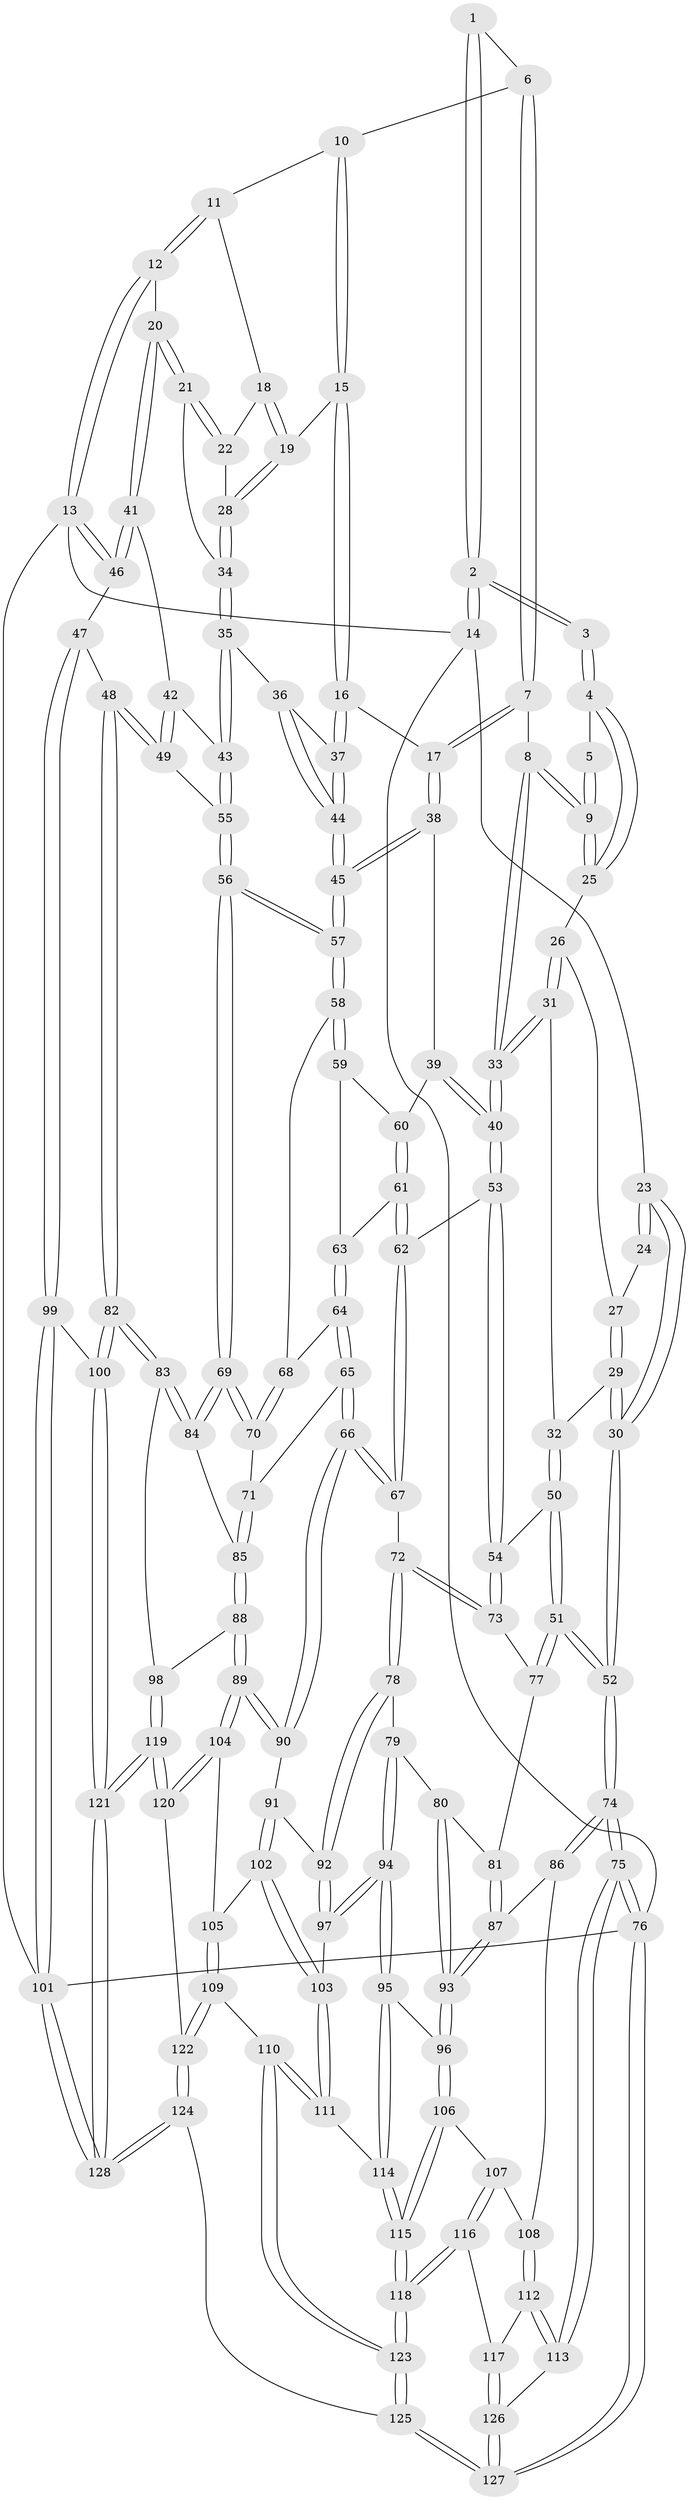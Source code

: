 // coarse degree distribution, {4: 0.3026315789473684, 5: 0.42105263157894735, 2: 0.013157894736842105, 3: 0.09210526315789473, 6: 0.11842105263157894, 7: 0.039473684210526314, 8: 0.013157894736842105}
// Generated by graph-tools (version 1.1) at 2025/05/03/04/25 22:05:57]
// undirected, 128 vertices, 317 edges
graph export_dot {
graph [start="1"]
  node [color=gray90,style=filled];
  1 [pos="+0.2800291162791479+0"];
  2 [pos="+0+0"];
  3 [pos="+0.14780723510834237+0.04639725327753022"];
  4 [pos="+0.18333156148575258+0.07059441284613015"];
  5 [pos="+0.22706505559581333+0"];
  6 [pos="+0.42165908360674487+0"];
  7 [pos="+0.40209503764871346+0.08806478347873233"];
  8 [pos="+0.3427515320443495+0.14372676180554494"];
  9 [pos="+0.29635293063268686+0.11128700783851837"];
  10 [pos="+0.6252395857263993+0"];
  11 [pos="+0.8723678195402155+0"];
  12 [pos="+1+0"];
  13 [pos="+1+0"];
  14 [pos="+0+0"];
  15 [pos="+0.5982752909834764+0.11957269201633124"];
  16 [pos="+0.5604412754858821+0.1739500384767769"];
  17 [pos="+0.5495743315073702+0.17543903646793077"];
  18 [pos="+0.8343073506676233+0"];
  19 [pos="+0.6994863601518475+0.11789697819969476"];
  20 [pos="+0.9007192729244883+0.20788751930199492"];
  21 [pos="+0.8716683654212336+0.1892918814955407"];
  22 [pos="+0.818539970517098+0.06418173362990937"];
  23 [pos="+0+0"];
  24 [pos="+0.06503761213011293+0.07619783572033081"];
  25 [pos="+0.1833457944384804+0.07268707548664843"];
  26 [pos="+0.17353215621159837+0.09145831202691439"];
  27 [pos="+0.08599237950292281+0.09982053033240652"];
  28 [pos="+0.7479739905699601+0.17660855281312168"];
  29 [pos="+0.08497952132406428+0.1803482058123483"];
  30 [pos="+0+0.1876773662165668"];
  31 [pos="+0.18581769659133715+0.22452855375437167"];
  32 [pos="+0.16035960305301203+0.23666755076786972"];
  33 [pos="+0.30609477141410024+0.2279134179395386"];
  34 [pos="+0.7491822451928877+0.1844107742322785"];
  35 [pos="+0.7143013820557093+0.2545492028816059"];
  36 [pos="+0.6980671438176675+0.25277095531751803"];
  37 [pos="+0.586177947967103+0.1979056548869681"];
  38 [pos="+0.48775456373876824+0.2690816438253209"];
  39 [pos="+0.43638311926524415+0.291834805793981"];
  40 [pos="+0.3398587702424152+0.2891753285129328"];
  41 [pos="+0.9045792723220233+0.22185202999085474"];
  42 [pos="+0.882782409288921+0.24747819891477943"];
  43 [pos="+0.777987097759755+0.3445996230389801"];
  44 [pos="+0.5894070368724805+0.36054773626124137"];
  45 [pos="+0.5807812202767773+0.38082077486149374"];
  46 [pos="+1+0.3677259307839072"];
  47 [pos="+1+0.4586337189845374"];
  48 [pos="+1+0.46711414736158785"];
  49 [pos="+0.9399833238440487+0.4469851552856291"];
  50 [pos="+0.154310570834284+0.24745843402470447"];
  51 [pos="+0+0.42877504980431624"];
  52 [pos="+0+0.47028976351263113"];
  53 [pos="+0.32751023976021193+0.35372390643383994"];
  54 [pos="+0.2213047191820919+0.4409042333033066"];
  55 [pos="+0.7819747768887408+0.4335750305638169"];
  56 [pos="+0.7273484936947722+0.4855141816679927"];
  57 [pos="+0.5809033199476007+0.3828435354278565"];
  58 [pos="+0.5695067199169094+0.38856923803298726"];
  59 [pos="+0.46883994580435834+0.360705896211964"];
  60 [pos="+0.466379898058356+0.3597413470040724"];
  61 [pos="+0.4434771703391558+0.4096789824018507"];
  62 [pos="+0.39265616491454763+0.42987703325550575"];
  63 [pos="+0.4958476810383459+0.4255869163189992"];
  64 [pos="+0.508485480548772+0.43070433771676414"];
  65 [pos="+0.47249940396680723+0.5414406751885653"];
  66 [pos="+0.43643570578055196+0.5579512915833496"];
  67 [pos="+0.40744290873678146+0.5382784850900437"];
  68 [pos="+0.5670935862628166+0.39080264725561886"];
  69 [pos="+0.7175200822000336+0.5205841650211356"];
  70 [pos="+0.5360807004745205+0.5357761582311665"];
  71 [pos="+0.5176436675150374+0.5407929753694215"];
  72 [pos="+0.35556680281571434+0.5417575679483473"];
  73 [pos="+0.2169569079059794+0.44805923847757373"];
  74 [pos="+0+0.49373793749698264"];
  75 [pos="+0+0.8726853824007558"];
  76 [pos="+0+1"];
  77 [pos="+0.20363525007660013+0.45627759019429426"];
  78 [pos="+0.2804986144543448+0.6078263544014267"];
  79 [pos="+0.2690069485248868+0.6068604177546222"];
  80 [pos="+0.24280841945723367+0.594261863370888"];
  81 [pos="+0.20190442922800977+0.5642781565160524"];
  82 [pos="+0.8058069106436887+0.7058184628328608"];
  83 [pos="+0.8031238636671731+0.7034658899623553"];
  84 [pos="+0.7205305166239188+0.548934000281399"];
  85 [pos="+0.5880710428300174+0.6548132145464282"];
  86 [pos="+0.0015216538782693654+0.6083832249526322"];
  87 [pos="+0.13390294378230394+0.6188872650902395"];
  88 [pos="+0.5399765535723642+0.7254928364984489"];
  89 [pos="+0.5295426881483566+0.7312771217959134"];
  90 [pos="+0.43841541881700113+0.5919591693723787"];
  91 [pos="+0.3570863747950663+0.6827167298948448"];
  92 [pos="+0.3119228115707826+0.6665884037232332"];
  93 [pos="+0.18349453812160804+0.6938881063232274"];
  94 [pos="+0.20756720018847782+0.7217985560997676"];
  95 [pos="+0.2025408781363723+0.7243480951373007"];
  96 [pos="+0.1966679991569635+0.7233507822422456"];
  97 [pos="+0.2623091932910756+0.7113550094660274"];
  98 [pos="+0.6655439036412018+0.7368565295806899"];
  99 [pos="+1+0.8630032279075817"];
  100 [pos="+0.8315429827981757+0.7575475994204912"];
  101 [pos="+1+1"];
  102 [pos="+0.35945073212564005+0.6938534778133516"];
  103 [pos="+0.30923400801743056+0.7483674680420943"];
  104 [pos="+0.5207398472558333+0.7523035553436382"];
  105 [pos="+0.3693747382742005+0.7076519027367847"];
  106 [pos="+0.16061202753582424+0.7474472669463229"];
  107 [pos="+0.13699755112002318+0.7561202402117282"];
  108 [pos="+0.06208727330239362+0.7096867057812339"];
  109 [pos="+0.375804424310452+0.845444156614134"];
  110 [pos="+0.33744455828598324+0.8460443545587468"];
  111 [pos="+0.3168934164607542+0.8392005822526782"];
  112 [pos="+0.015125041522510846+0.8585910805240516"];
  113 [pos="+0+0.8674522938472572"];
  114 [pos="+0.2759382745635779+0.8400174218555799"];
  115 [pos="+0.20754635371971716+0.8877565859973471"];
  116 [pos="+0.08271168629282472+0.8701195222056298"];
  117 [pos="+0.07264817974735019+0.8709234634249058"];
  118 [pos="+0.17819143322208197+0.9180979022464981"];
  119 [pos="+0.6189945009962691+0.9374906450843221"];
  120 [pos="+0.507138404832101+0.8323322138169559"];
  121 [pos="+0.6950113384576947+1"];
  122 [pos="+0.4209476366925929+0.8585479336400587"];
  123 [pos="+0.24068029891170534+1"];
  124 [pos="+0.36772546084001156+1"];
  125 [pos="+0.24272141777966277+1"];
  126 [pos="+0.057079728013864746+0.988401623885938"];
  127 [pos="+0.08469130374615452+1"];
  128 [pos="+0.721069570116102+1"];
  1 -- 2;
  1 -- 2;
  1 -- 6;
  2 -- 3;
  2 -- 3;
  2 -- 14;
  2 -- 14;
  3 -- 4;
  3 -- 4;
  4 -- 5;
  4 -- 25;
  4 -- 25;
  5 -- 9;
  5 -- 9;
  6 -- 7;
  6 -- 7;
  6 -- 10;
  7 -- 8;
  7 -- 17;
  7 -- 17;
  8 -- 9;
  8 -- 9;
  8 -- 33;
  8 -- 33;
  9 -- 25;
  9 -- 25;
  10 -- 11;
  10 -- 15;
  10 -- 15;
  11 -- 12;
  11 -- 12;
  11 -- 18;
  12 -- 13;
  12 -- 13;
  12 -- 20;
  13 -- 14;
  13 -- 46;
  13 -- 46;
  13 -- 101;
  14 -- 23;
  14 -- 76;
  15 -- 16;
  15 -- 16;
  15 -- 19;
  16 -- 17;
  16 -- 37;
  16 -- 37;
  17 -- 38;
  17 -- 38;
  18 -- 19;
  18 -- 19;
  18 -- 22;
  19 -- 28;
  19 -- 28;
  20 -- 21;
  20 -- 21;
  20 -- 41;
  20 -- 41;
  21 -- 22;
  21 -- 22;
  21 -- 34;
  22 -- 28;
  23 -- 24;
  23 -- 24;
  23 -- 30;
  23 -- 30;
  24 -- 27;
  25 -- 26;
  26 -- 27;
  26 -- 31;
  26 -- 31;
  27 -- 29;
  27 -- 29;
  28 -- 34;
  28 -- 34;
  29 -- 30;
  29 -- 30;
  29 -- 32;
  30 -- 52;
  30 -- 52;
  31 -- 32;
  31 -- 33;
  31 -- 33;
  32 -- 50;
  32 -- 50;
  33 -- 40;
  33 -- 40;
  34 -- 35;
  34 -- 35;
  35 -- 36;
  35 -- 43;
  35 -- 43;
  36 -- 37;
  36 -- 44;
  36 -- 44;
  37 -- 44;
  37 -- 44;
  38 -- 39;
  38 -- 45;
  38 -- 45;
  39 -- 40;
  39 -- 40;
  39 -- 60;
  40 -- 53;
  40 -- 53;
  41 -- 42;
  41 -- 46;
  41 -- 46;
  42 -- 43;
  42 -- 49;
  42 -- 49;
  43 -- 55;
  43 -- 55;
  44 -- 45;
  44 -- 45;
  45 -- 57;
  45 -- 57;
  46 -- 47;
  47 -- 48;
  47 -- 99;
  47 -- 99;
  48 -- 49;
  48 -- 49;
  48 -- 82;
  48 -- 82;
  49 -- 55;
  50 -- 51;
  50 -- 51;
  50 -- 54;
  51 -- 52;
  51 -- 52;
  51 -- 77;
  51 -- 77;
  52 -- 74;
  52 -- 74;
  53 -- 54;
  53 -- 54;
  53 -- 62;
  54 -- 73;
  54 -- 73;
  55 -- 56;
  55 -- 56;
  56 -- 57;
  56 -- 57;
  56 -- 69;
  56 -- 69;
  57 -- 58;
  57 -- 58;
  58 -- 59;
  58 -- 59;
  58 -- 68;
  59 -- 60;
  59 -- 63;
  60 -- 61;
  60 -- 61;
  61 -- 62;
  61 -- 62;
  61 -- 63;
  62 -- 67;
  62 -- 67;
  63 -- 64;
  63 -- 64;
  64 -- 65;
  64 -- 65;
  64 -- 68;
  65 -- 66;
  65 -- 66;
  65 -- 71;
  66 -- 67;
  66 -- 67;
  66 -- 90;
  66 -- 90;
  67 -- 72;
  68 -- 70;
  68 -- 70;
  69 -- 70;
  69 -- 70;
  69 -- 84;
  69 -- 84;
  70 -- 71;
  71 -- 85;
  71 -- 85;
  72 -- 73;
  72 -- 73;
  72 -- 78;
  72 -- 78;
  73 -- 77;
  74 -- 75;
  74 -- 75;
  74 -- 86;
  74 -- 86;
  75 -- 76;
  75 -- 76;
  75 -- 113;
  75 -- 113;
  76 -- 127;
  76 -- 127;
  76 -- 101;
  77 -- 81;
  78 -- 79;
  78 -- 92;
  78 -- 92;
  79 -- 80;
  79 -- 94;
  79 -- 94;
  80 -- 81;
  80 -- 93;
  80 -- 93;
  81 -- 87;
  81 -- 87;
  82 -- 83;
  82 -- 83;
  82 -- 100;
  82 -- 100;
  83 -- 84;
  83 -- 84;
  83 -- 98;
  84 -- 85;
  85 -- 88;
  85 -- 88;
  86 -- 87;
  86 -- 108;
  87 -- 93;
  87 -- 93;
  88 -- 89;
  88 -- 89;
  88 -- 98;
  89 -- 90;
  89 -- 90;
  89 -- 104;
  89 -- 104;
  90 -- 91;
  91 -- 92;
  91 -- 102;
  91 -- 102;
  92 -- 97;
  92 -- 97;
  93 -- 96;
  93 -- 96;
  94 -- 95;
  94 -- 95;
  94 -- 97;
  94 -- 97;
  95 -- 96;
  95 -- 114;
  95 -- 114;
  96 -- 106;
  96 -- 106;
  97 -- 103;
  98 -- 119;
  98 -- 119;
  99 -- 100;
  99 -- 101;
  99 -- 101;
  100 -- 121;
  100 -- 121;
  101 -- 128;
  101 -- 128;
  102 -- 103;
  102 -- 103;
  102 -- 105;
  103 -- 111;
  103 -- 111;
  104 -- 105;
  104 -- 120;
  104 -- 120;
  105 -- 109;
  105 -- 109;
  106 -- 107;
  106 -- 115;
  106 -- 115;
  107 -- 108;
  107 -- 116;
  107 -- 116;
  108 -- 112;
  108 -- 112;
  109 -- 110;
  109 -- 122;
  109 -- 122;
  110 -- 111;
  110 -- 111;
  110 -- 123;
  110 -- 123;
  111 -- 114;
  112 -- 113;
  112 -- 113;
  112 -- 117;
  113 -- 126;
  114 -- 115;
  114 -- 115;
  115 -- 118;
  115 -- 118;
  116 -- 117;
  116 -- 118;
  116 -- 118;
  117 -- 126;
  117 -- 126;
  118 -- 123;
  118 -- 123;
  119 -- 120;
  119 -- 120;
  119 -- 121;
  119 -- 121;
  120 -- 122;
  121 -- 128;
  121 -- 128;
  122 -- 124;
  122 -- 124;
  123 -- 125;
  123 -- 125;
  124 -- 125;
  124 -- 128;
  124 -- 128;
  125 -- 127;
  125 -- 127;
  126 -- 127;
  126 -- 127;
}
